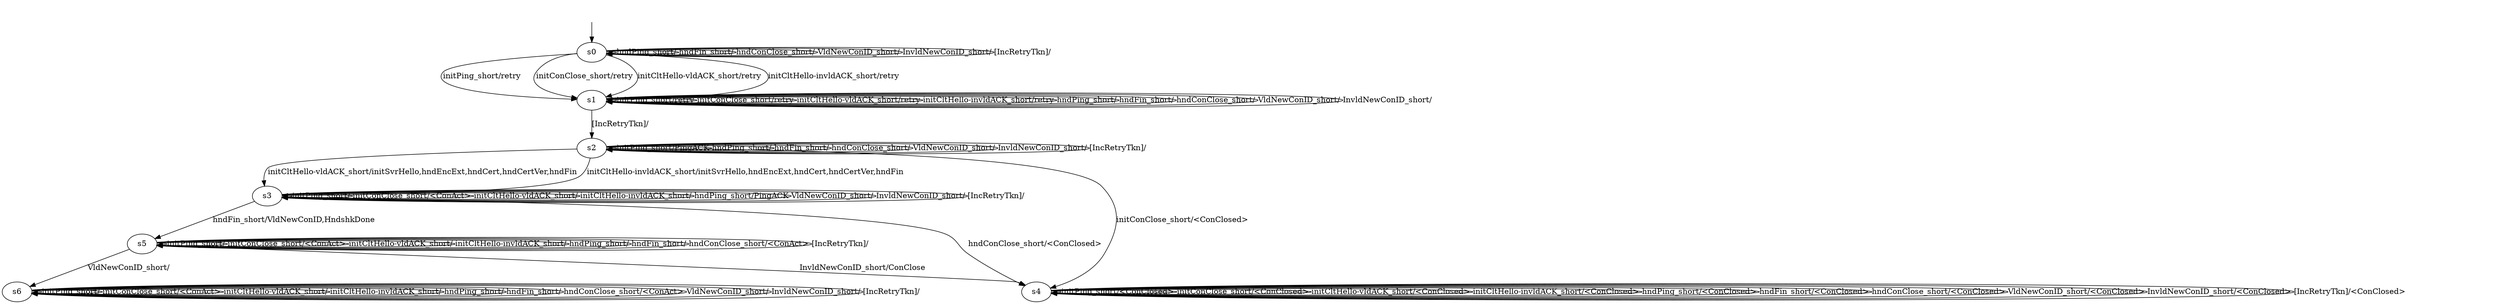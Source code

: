 digraph "quicheModels/quiche-BWR-s-0/learnedModel" {
s0 [label=s0];
s1 [label=s1];
s2 [label=s2];
s3 [label=s3];
s4 [label=s4];
s5 [label=s5];
s6 [label=s6];
s0 -> s1  [label="initPing_short/retry "];
s0 -> s1  [label="initConClose_short/retry "];
s0 -> s1  [label="initCltHello-vldACK_short/retry "];
s0 -> s1  [label="initCltHello-invldACK_short/retry "];
s0 -> s0  [label="hndPing_short/ "];
s0 -> s0  [label="hndFin_short/ "];
s0 -> s0  [label="hndConClose_short/ "];
s0 -> s0  [label="VldNewConID_short/ "];
s0 -> s0  [label="InvldNewConID_short/ "];
s0 -> s0  [label="[IncRetryTkn]/ "];
s1 -> s1  [label="initPing_short/retry "];
s1 -> s1  [label="initConClose_short/retry "];
s1 -> s1  [label="initCltHello-vldACK_short/retry "];
s1 -> s1  [label="initCltHello-invldACK_short/retry "];
s1 -> s1  [label="hndPing_short/ "];
s1 -> s1  [label="hndFin_short/ "];
s1 -> s1  [label="hndConClose_short/ "];
s1 -> s1  [label="VldNewConID_short/ "];
s1 -> s1  [label="InvldNewConID_short/ "];
s1 -> s2  [label="[IncRetryTkn]/ "];
s2 -> s2  [label="initPing_short/PingACK "];
s2 -> s4  [label="initConClose_short/<ConClosed> "];
s2 -> s3  [label="initCltHello-vldACK_short/initSvrHello,hndEncExt,hndCert,hndCertVer,hndFin "];
s2 -> s3  [label="initCltHello-invldACK_short/initSvrHello,hndEncExt,hndCert,hndCertVer,hndFin "];
s2 -> s2  [label="hndPing_short/ "];
s2 -> s2  [label="hndFin_short/ "];
s2 -> s2  [label="hndConClose_short/ "];
s2 -> s2  [label="VldNewConID_short/ "];
s2 -> s2  [label="InvldNewConID_short/ "];
s2 -> s2  [label="[IncRetryTkn]/ "];
s3 -> s3  [label="initPing_short/ "];
s3 -> s3  [label="initConClose_short/<ConAct> "];
s3 -> s3  [label="initCltHello-vldACK_short/ "];
s3 -> s3  [label="initCltHello-invldACK_short/ "];
s3 -> s3  [label="hndPing_short/PingACK "];
s3 -> s5  [label="hndFin_short/VldNewConID,HndshkDone "];
s3 -> s4  [label="hndConClose_short/<ConClosed> "];
s3 -> s3  [label="VldNewConID_short/ "];
s3 -> s3  [label="InvldNewConID_short/ "];
s3 -> s3  [label="[IncRetryTkn]/ "];
s4 -> s4  [label="initPing_short/<ConClosed> "];
s4 -> s4  [label="initConClose_short/<ConClosed> "];
s4 -> s4  [label="initCltHello-vldACK_short/<ConClosed> "];
s4 -> s4  [label="initCltHello-invldACK_short/<ConClosed> "];
s4 -> s4  [label="hndPing_short/<ConClosed> "];
s4 -> s4  [label="hndFin_short/<ConClosed> "];
s4 -> s4  [label="hndConClose_short/<ConClosed> "];
s4 -> s4  [label="VldNewConID_short/<ConClosed> "];
s4 -> s4  [label="InvldNewConID_short/<ConClosed> "];
s4 -> s4  [label="[IncRetryTkn]/<ConClosed> "];
s5 -> s5  [label="initPing_short/ "];
s5 -> s5  [label="initConClose_short/<ConAct> "];
s5 -> s5  [label="initCltHello-vldACK_short/ "];
s5 -> s5  [label="initCltHello-invldACK_short/ "];
s5 -> s5  [label="hndPing_short/ "];
s5 -> s5  [label="hndFin_short/ "];
s5 -> s5  [label="hndConClose_short/<ConAct> "];
s5 -> s6  [label="VldNewConID_short/ "];
s5 -> s4  [label="InvldNewConID_short/ConClose "];
s5 -> s5  [label="[IncRetryTkn]/ "];
s6 -> s6  [label="initPing_short/ "];
s6 -> s6  [label="initConClose_short/<ConAct> "];
s6 -> s6  [label="initCltHello-vldACK_short/ "];
s6 -> s6  [label="initCltHello-invldACK_short/ "];
s6 -> s6  [label="hndPing_short/ "];
s6 -> s6  [label="hndFin_short/ "];
s6 -> s6  [label="hndConClose_short/<ConAct> "];
s6 -> s6  [label="VldNewConID_short/ "];
s6 -> s6  [label="InvldNewConID_short/ "];
s6 -> s6  [label="[IncRetryTkn]/ "];
__start0 [label="", shape=none];
__start0 -> s0  [label=""];
}
